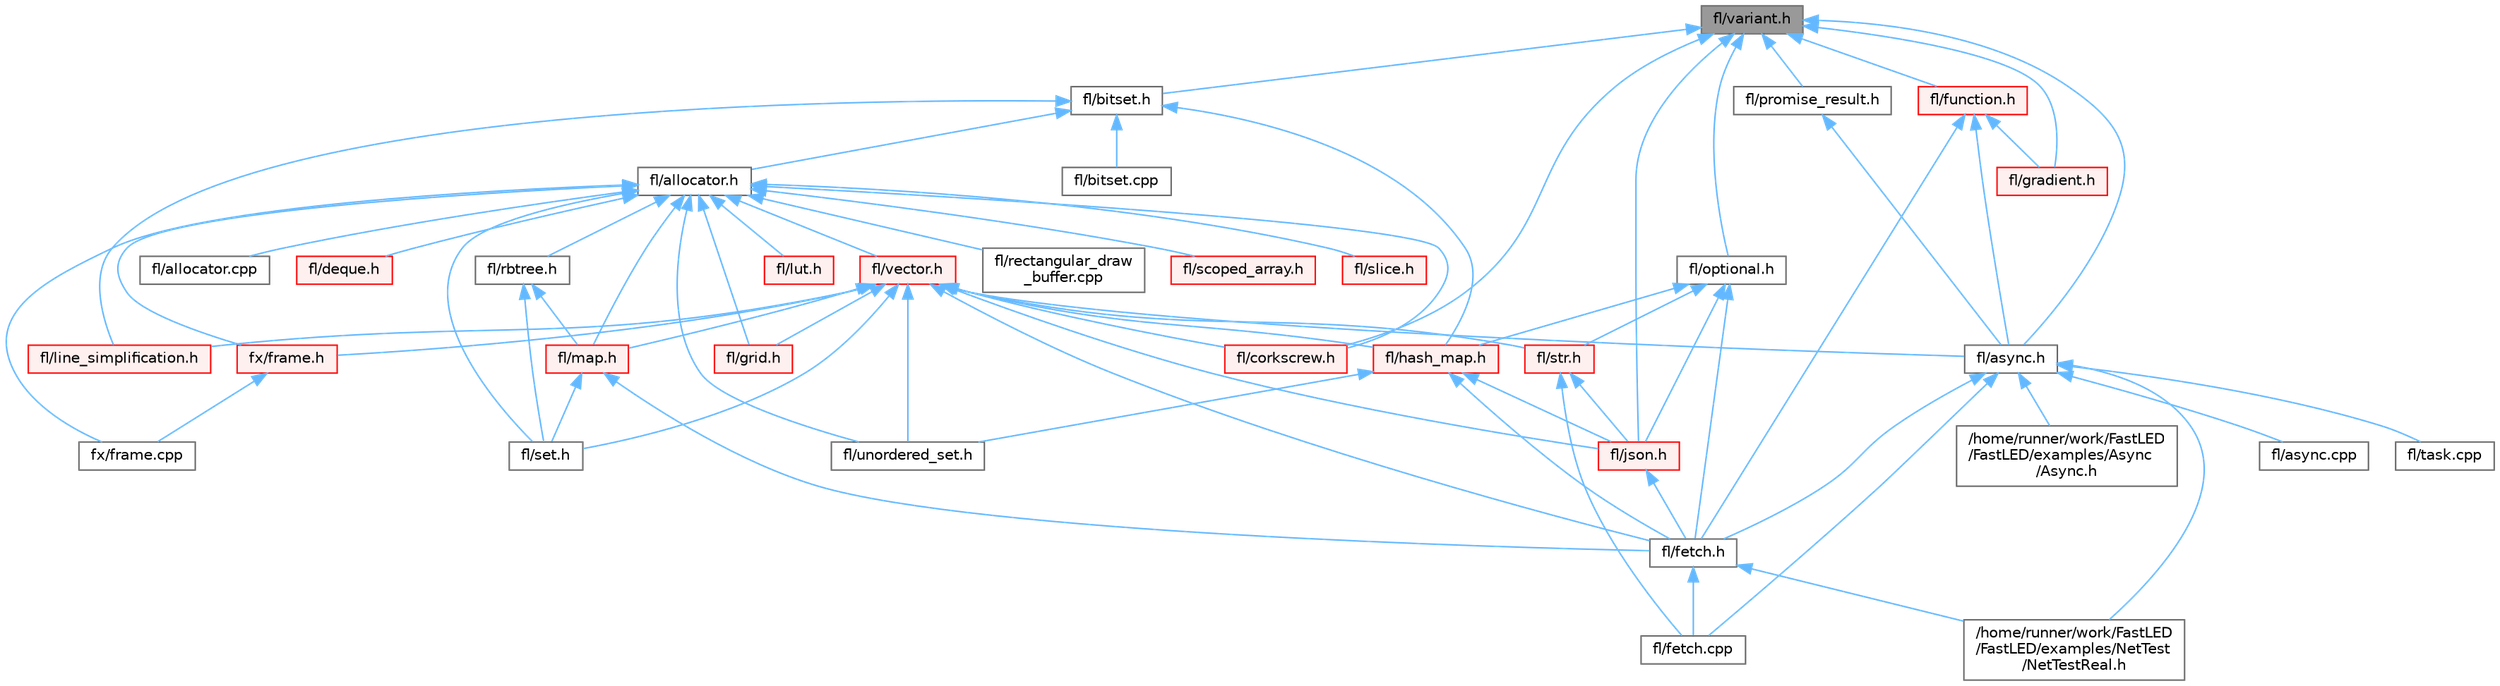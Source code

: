 digraph "fl/variant.h"
{
 // INTERACTIVE_SVG=YES
 // LATEX_PDF_SIZE
  bgcolor="transparent";
  edge [fontname=Helvetica,fontsize=10,labelfontname=Helvetica,labelfontsize=10];
  node [fontname=Helvetica,fontsize=10,shape=box,height=0.2,width=0.4];
  Node1 [id="Node000001",label="fl/variant.h",height=0.2,width=0.4,color="gray40", fillcolor="grey60", style="filled", fontcolor="black",tooltip=" "];
  Node1 -> Node2 [id="edge1_Node000001_Node000002",dir="back",color="steelblue1",style="solid",tooltip=" "];
  Node2 [id="Node000002",label="fl/async.h",height=0.2,width=0.4,color="grey40", fillcolor="white", style="filled",URL="$df/d4c/src_2fl_2async_8h.html",tooltip="Generic asynchronous task management for FastLED."];
  Node2 -> Node3 [id="edge2_Node000002_Node000003",dir="back",color="steelblue1",style="solid",tooltip=" "];
  Node3 [id="Node000003",label="/home/runner/work/FastLED\l/FastLED/examples/Async\l/Async.h",height=0.2,width=0.4,color="grey40", fillcolor="white", style="filled",URL="$d5/d1b/examples_2_async_2async_8h.html",tooltip=" "];
  Node2 -> Node4 [id="edge3_Node000002_Node000004",dir="back",color="steelblue1",style="solid",tooltip=" "];
  Node4 [id="Node000004",label="/home/runner/work/FastLED\l/FastLED/examples/NetTest\l/NetTestReal.h",height=0.2,width=0.4,color="grey40", fillcolor="white", style="filled",URL="$d5/dec/_net_test_real_8h.html",tooltip=" "];
  Node2 -> Node5 [id="edge4_Node000002_Node000005",dir="back",color="steelblue1",style="solid",tooltip=" "];
  Node5 [id="Node000005",label="fl/async.cpp",height=0.2,width=0.4,color="grey40", fillcolor="white", style="filled",URL="$d0/d95/async_8cpp.html",tooltip=" "];
  Node2 -> Node6 [id="edge5_Node000002_Node000006",dir="back",color="steelblue1",style="solid",tooltip=" "];
  Node6 [id="Node000006",label="fl/fetch.cpp",height=0.2,width=0.4,color="grey40", fillcolor="white", style="filled",URL="$d9/ddd/fetch_8cpp.html",tooltip=" "];
  Node2 -> Node7 [id="edge6_Node000002_Node000007",dir="back",color="steelblue1",style="solid",tooltip=" "];
  Node7 [id="Node000007",label="fl/fetch.h",height=0.2,width=0.4,color="grey40", fillcolor="white", style="filled",URL="$d6/d6a/fetch_8h.html",tooltip="Unified HTTP fetch API for FastLED (cross-platform)"];
  Node7 -> Node4 [id="edge7_Node000007_Node000004",dir="back",color="steelblue1",style="solid",tooltip=" "];
  Node7 -> Node6 [id="edge8_Node000007_Node000006",dir="back",color="steelblue1",style="solid",tooltip=" "];
  Node2 -> Node8 [id="edge9_Node000002_Node000008",dir="back",color="steelblue1",style="solid",tooltip=" "];
  Node8 [id="Node000008",label="fl/task.cpp",height=0.2,width=0.4,color="grey40", fillcolor="white", style="filled",URL="$d9/d9c/task_8cpp.html",tooltip=" "];
  Node1 -> Node9 [id="edge10_Node000001_Node000009",dir="back",color="steelblue1",style="solid",tooltip=" "];
  Node9 [id="Node000009",label="fl/bitset.h",height=0.2,width=0.4,color="grey40", fillcolor="white", style="filled",URL="$d1/d69/bitset_8h.html",tooltip=" "];
  Node9 -> Node10 [id="edge11_Node000009_Node000010",dir="back",color="steelblue1",style="solid",tooltip=" "];
  Node10 [id="Node000010",label="fl/allocator.h",height=0.2,width=0.4,color="grey40", fillcolor="white", style="filled",URL="$da/da9/allocator_8h.html",tooltip=" "];
  Node10 -> Node11 [id="edge12_Node000010_Node000011",dir="back",color="steelblue1",style="solid",tooltip=" "];
  Node11 [id="Node000011",label="fl/allocator.cpp",height=0.2,width=0.4,color="grey40", fillcolor="white", style="filled",URL="$d6/d89/allocator_8cpp.html",tooltip=" "];
  Node10 -> Node12 [id="edge13_Node000010_Node000012",dir="back",color="steelblue1",style="solid",tooltip=" "];
  Node12 [id="Node000012",label="fl/corkscrew.h",height=0.2,width=0.4,color="red", fillcolor="#FFF0F0", style="filled",URL="$d1/dd4/src_2fl_2corkscrew_8h.html",tooltip="Corkscrew LED strip projection and rendering."];
  Node10 -> Node16 [id="edge14_Node000010_Node000016",dir="back",color="steelblue1",style="solid",tooltip=" "];
  Node16 [id="Node000016",label="fl/deque.h",height=0.2,width=0.4,color="red", fillcolor="#FFF0F0", style="filled",URL="$dc/d44/deque_8h.html",tooltip=" "];
  Node10 -> Node19 [id="edge15_Node000010_Node000019",dir="back",color="steelblue1",style="solid",tooltip=" "];
  Node19 [id="Node000019",label="fl/grid.h",height=0.2,width=0.4,color="red", fillcolor="#FFF0F0", style="filled",URL="$da/d15/grid_8h.html",tooltip=" "];
  Node10 -> Node41 [id="edge16_Node000010_Node000041",dir="back",color="steelblue1",style="solid",tooltip=" "];
  Node41 [id="Node000041",label="fl/lut.h",height=0.2,width=0.4,color="red", fillcolor="#FFF0F0", style="filled",URL="$db/d54/lut_8h.html",tooltip=" "];
  Node10 -> Node250 [id="edge17_Node000010_Node000250",dir="back",color="steelblue1",style="solid",tooltip=" "];
  Node250 [id="Node000250",label="fl/map.h",height=0.2,width=0.4,color="red", fillcolor="#FFF0F0", style="filled",URL="$dc/db7/map_8h.html",tooltip=" "];
  Node250 -> Node7 [id="edge18_Node000250_Node000007",dir="back",color="steelblue1",style="solid",tooltip=" "];
  Node250 -> Node253 [id="edge19_Node000250_Node000253",dir="back",color="steelblue1",style="solid",tooltip=" "];
  Node253 [id="Node000253",label="fl/set.h",height=0.2,width=0.4,color="grey40", fillcolor="white", style="filled",URL="$d4/d13/set_8h.html",tooltip=" "];
  Node10 -> Node254 [id="edge20_Node000010_Node000254",dir="back",color="steelblue1",style="solid",tooltip=" "];
  Node254 [id="Node000254",label="fl/rbtree.h",height=0.2,width=0.4,color="grey40", fillcolor="white", style="filled",URL="$d5/ddf/rbtree_8h.html",tooltip=" "];
  Node254 -> Node250 [id="edge21_Node000254_Node000250",dir="back",color="steelblue1",style="solid",tooltip=" "];
  Node254 -> Node253 [id="edge22_Node000254_Node000253",dir="back",color="steelblue1",style="solid",tooltip=" "];
  Node10 -> Node252 [id="edge23_Node000010_Node000252",dir="back",color="steelblue1",style="solid",tooltip=" "];
  Node252 [id="Node000252",label="fl/rectangular_draw\l_buffer.cpp",height=0.2,width=0.4,color="grey40", fillcolor="white", style="filled",URL="$d3/d8d/rectangular__draw__buffer_8cpp.html",tooltip=" "];
  Node10 -> Node255 [id="edge24_Node000010_Node000255",dir="back",color="steelblue1",style="solid",tooltip=" "];
  Node255 [id="Node000255",label="fl/scoped_array.h",height=0.2,width=0.4,color="red", fillcolor="#FFF0F0", style="filled",URL="$dc/d00/scoped__array_8h.html",tooltip=" "];
  Node10 -> Node253 [id="edge25_Node000010_Node000253",dir="back",color="steelblue1",style="solid",tooltip=" "];
  Node10 -> Node346 [id="edge26_Node000010_Node000346",dir="back",color="steelblue1",style="solid",tooltip=" "];
  Node346 [id="Node000346",label="fl/slice.h",height=0.2,width=0.4,color="red", fillcolor="#FFF0F0", style="filled",URL="$d0/d48/slice_8h.html",tooltip=" "];
  Node10 -> Node282 [id="edge27_Node000010_Node000282",dir="back",color="steelblue1",style="solid",tooltip=" "];
  Node282 [id="Node000282",label="fl/unordered_set.h",height=0.2,width=0.4,color="grey40", fillcolor="white", style="filled",URL="$df/d26/unordered__set_8h.html",tooltip=" "];
  Node10 -> Node299 [id="edge28_Node000010_Node000299",dir="back",color="steelblue1",style="solid",tooltip=" "];
  Node299 [id="Node000299",label="fl/vector.h",height=0.2,width=0.4,color="red", fillcolor="#FFF0F0", style="filled",URL="$d6/d68/vector_8h.html",tooltip=" "];
  Node299 -> Node2 [id="edge29_Node000299_Node000002",dir="back",color="steelblue1",style="solid",tooltip=" "];
  Node299 -> Node12 [id="edge30_Node000299_Node000012",dir="back",color="steelblue1",style="solid",tooltip=" "];
  Node299 -> Node7 [id="edge31_Node000299_Node000007",dir="back",color="steelblue1",style="solid",tooltip=" "];
  Node299 -> Node19 [id="edge32_Node000299_Node000019",dir="back",color="steelblue1",style="solid",tooltip=" "];
  Node299 -> Node276 [id="edge33_Node000299_Node000276",dir="back",color="steelblue1",style="solid",tooltip=" "];
  Node276 [id="Node000276",label="fl/hash_map.h",height=0.2,width=0.4,color="red", fillcolor="#FFF0F0", style="filled",URL="$d6/d13/hash__map_8h.html",tooltip=" "];
  Node276 -> Node7 [id="edge34_Node000276_Node000007",dir="back",color="steelblue1",style="solid",tooltip=" "];
  Node276 -> Node271 [id="edge35_Node000276_Node000271",dir="back",color="steelblue1",style="solid",tooltip=" "];
  Node271 [id="Node000271",label="fl/json.h",height=0.2,width=0.4,color="red", fillcolor="#FFF0F0", style="filled",URL="$d7/d91/fl_2json_8h.html",tooltip="FastLED's Elegant JSON Library: fl::Json"];
  Node271 -> Node7 [id="edge36_Node000271_Node000007",dir="back",color="steelblue1",style="solid",tooltip=" "];
  Node276 -> Node282 [id="edge37_Node000276_Node000282",dir="back",color="steelblue1",style="solid",tooltip=" "];
  Node299 -> Node271 [id="edge38_Node000299_Node000271",dir="back",color="steelblue1",style="solid",tooltip=" "];
  Node299 -> Node300 [id="edge39_Node000299_Node000300",dir="back",color="steelblue1",style="solid",tooltip=" "];
  Node300 [id="Node000300",label="fl/line_simplification.h",height=0.2,width=0.4,color="red", fillcolor="#FFF0F0", style="filled",URL="$d8/da7/line__simplification_8h.html",tooltip=" "];
  Node299 -> Node250 [id="edge40_Node000299_Node000250",dir="back",color="steelblue1",style="solid",tooltip=" "];
  Node299 -> Node253 [id="edge41_Node000299_Node000253",dir="back",color="steelblue1",style="solid",tooltip=" "];
  Node299 -> Node274 [id="edge42_Node000299_Node000274",dir="back",color="steelblue1",style="solid",tooltip=" "];
  Node274 [id="Node000274",label="fl/str.h",height=0.2,width=0.4,color="red", fillcolor="#FFF0F0", style="filled",URL="$d1/d93/str_8h.html",tooltip=" "];
  Node274 -> Node6 [id="edge43_Node000274_Node000006",dir="back",color="steelblue1",style="solid",tooltip=" "];
  Node274 -> Node271 [id="edge44_Node000274_Node000271",dir="back",color="steelblue1",style="solid",tooltip=" "];
  Node299 -> Node282 [id="edge45_Node000299_Node000282",dir="back",color="steelblue1",style="solid",tooltip=" "];
  Node299 -> Node243 [id="edge46_Node000299_Node000243",dir="back",color="steelblue1",style="solid",tooltip=" "];
  Node243 [id="Node000243",label="fx/frame.h",height=0.2,width=0.4,color="red", fillcolor="#FFF0F0", style="filled",URL="$df/d7d/frame_8h.html",tooltip=" "];
  Node243 -> Node242 [id="edge47_Node000243_Node000242",dir="back",color="steelblue1",style="solid",tooltip=" "];
  Node242 [id="Node000242",label="fx/frame.cpp",height=0.2,width=0.4,color="grey40", fillcolor="white", style="filled",URL="$da/d14/frame_8cpp.html",tooltip=" "];
  Node10 -> Node242 [id="edge48_Node000010_Node000242",dir="back",color="steelblue1",style="solid",tooltip=" "];
  Node10 -> Node243 [id="edge49_Node000010_Node000243",dir="back",color="steelblue1",style="solid",tooltip=" "];
  Node9 -> Node292 [id="edge50_Node000009_Node000292",dir="back",color="steelblue1",style="solid",tooltip=" "];
  Node292 [id="Node000292",label="fl/bitset.cpp",height=0.2,width=0.4,color="grey40", fillcolor="white", style="filled",URL="$dc/d7b/bitset_8cpp.html",tooltip=" "];
  Node9 -> Node276 [id="edge51_Node000009_Node000276",dir="back",color="steelblue1",style="solid",tooltip=" "];
  Node9 -> Node300 [id="edge52_Node000009_Node000300",dir="back",color="steelblue1",style="solid",tooltip=" "];
  Node1 -> Node12 [id="edge53_Node000001_Node000012",dir="back",color="steelblue1",style="solid",tooltip=" "];
  Node1 -> Node268 [id="edge54_Node000001_Node000268",dir="back",color="steelblue1",style="solid",tooltip=" "];
  Node268 [id="Node000268",label="fl/function.h",height=0.2,width=0.4,color="red", fillcolor="#FFF0F0", style="filled",URL="$dd/d67/function_8h.html",tooltip=" "];
  Node268 -> Node2 [id="edge55_Node000268_Node000002",dir="back",color="steelblue1",style="solid",tooltip=" "];
  Node268 -> Node7 [id="edge56_Node000268_Node000007",dir="back",color="steelblue1",style="solid",tooltip=" "];
  Node268 -> Node225 [id="edge57_Node000268_Node000225",dir="back",color="steelblue1",style="solid",tooltip=" "];
  Node225 [id="Node000225",label="fl/gradient.h",height=0.2,width=0.4,color="red", fillcolor="#FFF0F0", style="filled",URL="$db/dfe/gradient_8h.html",tooltip=" "];
  Node1 -> Node225 [id="edge58_Node000001_Node000225",dir="back",color="steelblue1",style="solid",tooltip=" "];
  Node1 -> Node271 [id="edge59_Node000001_Node000271",dir="back",color="steelblue1",style="solid",tooltip=" "];
  Node1 -> Node368 [id="edge60_Node000001_Node000368",dir="back",color="steelblue1",style="solid",tooltip=" "];
  Node368 [id="Node000368",label="fl/optional.h",height=0.2,width=0.4,color="grey40", fillcolor="white", style="filled",URL="$dc/d62/optional_8h.html",tooltip=" "];
  Node368 -> Node7 [id="edge61_Node000368_Node000007",dir="back",color="steelblue1",style="solid",tooltip=" "];
  Node368 -> Node276 [id="edge62_Node000368_Node000276",dir="back",color="steelblue1",style="solid",tooltip=" "];
  Node368 -> Node271 [id="edge63_Node000368_Node000271",dir="back",color="steelblue1",style="solid",tooltip=" "];
  Node368 -> Node274 [id="edge64_Node000368_Node000274",dir="back",color="steelblue1",style="solid",tooltip=" "];
  Node1 -> Node272 [id="edge65_Node000001_Node000272",dir="back",color="steelblue1",style="solid",tooltip=" "];
  Node272 [id="Node000272",label="fl/promise_result.h",height=0.2,width=0.4,color="grey40", fillcolor="white", style="filled",URL="$d7/d93/promise__result_8h.html",tooltip="Result type for promise operations with ok() semantics."];
  Node272 -> Node2 [id="edge66_Node000272_Node000002",dir="back",color="steelblue1",style="solid",tooltip=" "];
}

